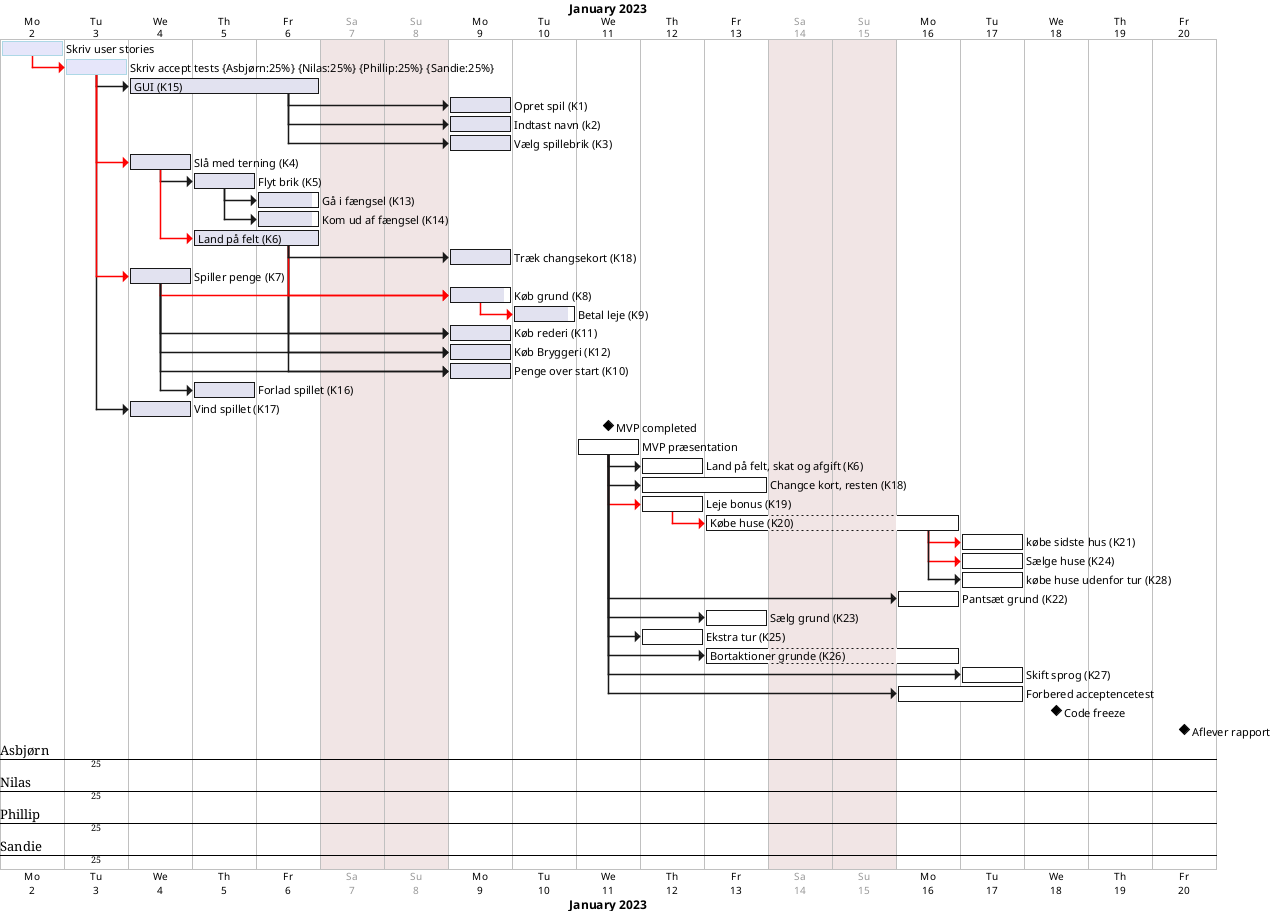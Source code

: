 @startgantt
printscale daily zoom 4
saturday are closed
sunday are closed

Project starts the 2nd of january 2023

[Skriv user stories] as [TASK1] lasts 1 days
[TASK1] is colored in Lavender/LightBlue
[TASK1] is 100% complete

[Skriv accept tests] as [TASK2] on {Asbjørn:25%} {Nilas:25%} {Phillip:25%} {Sandie:25%} lasts 1 days
[TASK2] is colored in Lavender/LightBlue
[TASK2] is 100% complete

[GUI (K15)] as [K15] lasts 3 days
[K15] is 100% complete

[Opret spil (K1)] as [K1] lasts 1 days
[K1] is 100% complete

[Indtast navn (k2)] as [K2] lasts 1 days
[K2] is 100% complete

[Vælg spillebrik (K3)] as [K3] lasts 1 days
[K3] is 100% complete



[Slå med terning (K4)] as [K4] lasts 1 days
[K4] is 100% complete

[Flyt brik (K5)] as [K5] lasts 1 days
[K5] is 100% complete



[Gå i fængsel (K13)] as [K13] lasts 1 days
[K13] is 90% complete

[Kom ud af fængsel (K14)] as [K14] lasts 1 days
[K14] is 90% complete

[Land på felt (K6)] as [K6] lasts 2 days
[K6] is 100% complete

[Træk changsekort (K18)] as [K18] lasts 1 days
[K18] is 100% complete

[Spiller penge (K7)] as [K7] lasts 1 days
[K7] is 100% complete

[Køb grund (K8)] as [K8] lasts 1 days
[K8] is 90% complete


[Betal leje (K9)] as [K9] lasts 1 days
[K9] is 90% complete

[Køb rederi (K11)] as [K11] lasts 1 days
[K11] is 100% complete

[Køb Bryggeri (K12)] as [K12] lasts 1 days
[K12] is 100% complete

[Penge over start (K10)] as [K10] lasts 1 days
[K10] is 100% complete

[Forlad spillet (K16)] as [K16] lasts 1 days
[K16] is 100% complete

[Vind spillet (K17)] as [K17] lasts 1 days
[K17] is 100% complete




[TASK1]-[#FF0000]->[TASK2]
[TASK2]->[K15]
[TASK2]->[K17]

[TASK2]-[#FF0000]->[K7]
[TASK2]-[#FF0000]->[K4]

[K15]->[K1]
[K15]->[K2]
[K15]->[K3]

[K4]->[K5]
[K4]-[#FF0000]->[K6]

[K7]->[K11]
[K6]->[K11]
[K7]->[K12]
[K6]->[K12]
[K7]->[K10]
[K6]->[K10]
[K7]-[#FF0000]->[K8]
[K6]-[#FF0000]->[K8]
[K6]->[K18]

[K7]->[K16]

[K8]-[#FF0000]->[K9]

[K5]->[K13]
[K5]->[K14]

[MVP completed] happens 2023-01-11

[MVP præsentation] as [MVP] starts 2023-01-11
[MVP] is 0% complete

[Land på felt, skat og afgift (K6)] as [K6.2] lasts 1 days
[K6.2] is 0% complete

[Changce kort, resten (K18)] as [K18.2] lasts 2 days
[K18.2] is 0% complete

[Leje bonus (K19)] as [K19] lasts 1 days
[K19] is 0% complete

[Købe huse (K20)] as [K20] lasts 2 days
[K20] is 0% complete

[købe sidste hus (K21)] as [K21] lasts 1 days
[K21] is 0% complete

[Sælge huse (K24)] as [K24] lasts 1 days
[K24] is 0% complete

[købe huse udenfor tur (K28)] as [K28] lasts 1 days
[K28] is 0% complete

[Pantsæt grund (K22)] as [K22] starts 2023-01-16
[K22] is 0% complete

[Sælg grund (K23)] as [K23] starts 2023-01-13
[K23] is 0% complete

[Ekstra tur (K25)] as [K25] lasts 1 days
[K25] is 0% complete

[Bortaktioner grunde (K26)] as [K26] starts 2023-01-13
[Bortaktioner grunde (K26)] as [K26] ends 2023-01-16
[K26] is 0% complete

[Skift sprog (K27)] as [K27] starts 2023-01-17
[K27] is 0% complete

[Forbered acceptencetest] as [test] starts 2023-01-16
[Forbered acceptencetest] as [test] ends 2023-01-17
[test] is 0% complete

[MVP]-[#FF0000]->[K19]
[MVP]->[K18.2]
[MVP]->[K6.2]
[MVP]->[K22]
[MVP]->[K23]
[MVP]->[K25]
[MVP]->[K26]
[MVP]->[K27]
[MVP]->[test]

[K19]-[#FF0000]->[K20]

[K20]-[#FF0000]->[K21]
[K20]-[#FF0000]->[K24]
[K20]->[K28]


[Code freeze] happens 2023-01-18

[Aflever rapport] happens 2023-01-20
@endgantt
